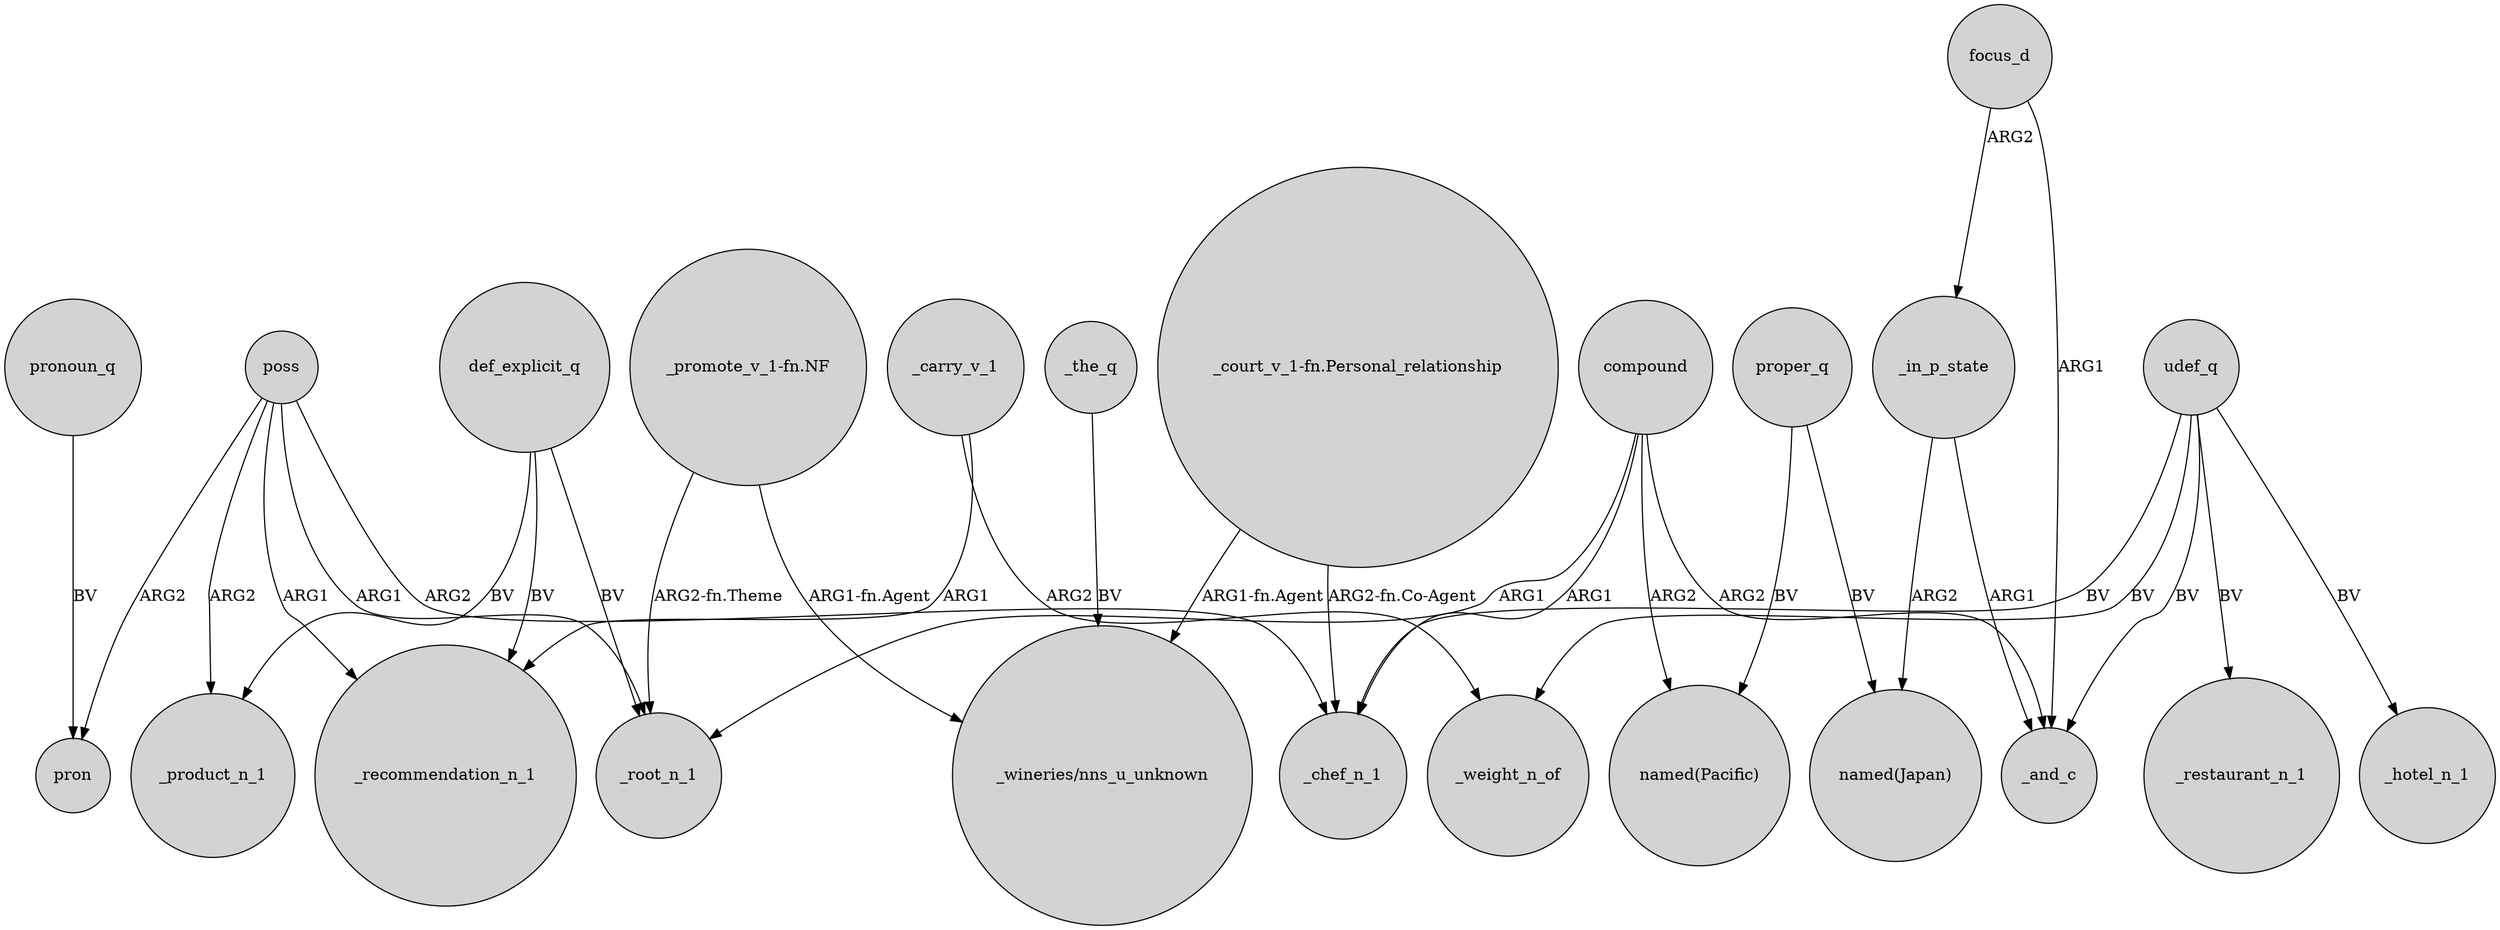 digraph {
	node [shape=circle style=filled]
	def_explicit_q -> _product_n_1 [label=BV]
	compound -> _chef_n_1 [label=ARG1]
	poss -> _recommendation_n_1 [label=ARG1]
	def_explicit_q -> _root_n_1 [label=BV]
	_in_p_state -> _and_c [label=ARG1]
	poss -> pron [label=ARG2]
	focus_d -> _in_p_state [label=ARG2]
	udef_q -> _weight_n_of [label=BV]
	compound -> "named(Pacific)" [label=ARG2]
	"_court_v_1-fn.Personal_relationship" -> "_wineries/nns_u_unknown" [label="ARG1-fn.Agent"]
	_carry_v_1 -> _recommendation_n_1 [label=ARG1]
	udef_q -> _chef_n_1 [label=BV]
	_carry_v_1 -> _weight_n_of [label=ARG2]
	proper_q -> "named(Japan)" [label=BV]
	poss -> _product_n_1 [label=ARG2]
	"_promote_v_1-fn.NF" -> _root_n_1 [label="ARG2-fn.Theme"]
	pronoun_q -> pron [label=BV]
	compound -> _and_c [label=ARG2]
	_the_q -> "_wineries/nns_u_unknown" [label=BV]
	compound -> _root_n_1 [label=ARG1]
	focus_d -> _and_c [label=ARG1]
	_in_p_state -> "named(Japan)" [label=ARG2]
	"_promote_v_1-fn.NF" -> "_wineries/nns_u_unknown" [label="ARG1-fn.Agent"]
	udef_q -> _restaurant_n_1 [label=BV]
	poss -> _root_n_1 [label=ARG1]
	poss -> _chef_n_1 [label=ARG2]
	udef_q -> _and_c [label=BV]
	udef_q -> _hotel_n_1 [label=BV]
	proper_q -> "named(Pacific)" [label=BV]
	"_court_v_1-fn.Personal_relationship" -> _chef_n_1 [label="ARG2-fn.Co-Agent"]
	def_explicit_q -> _recommendation_n_1 [label=BV]
}
